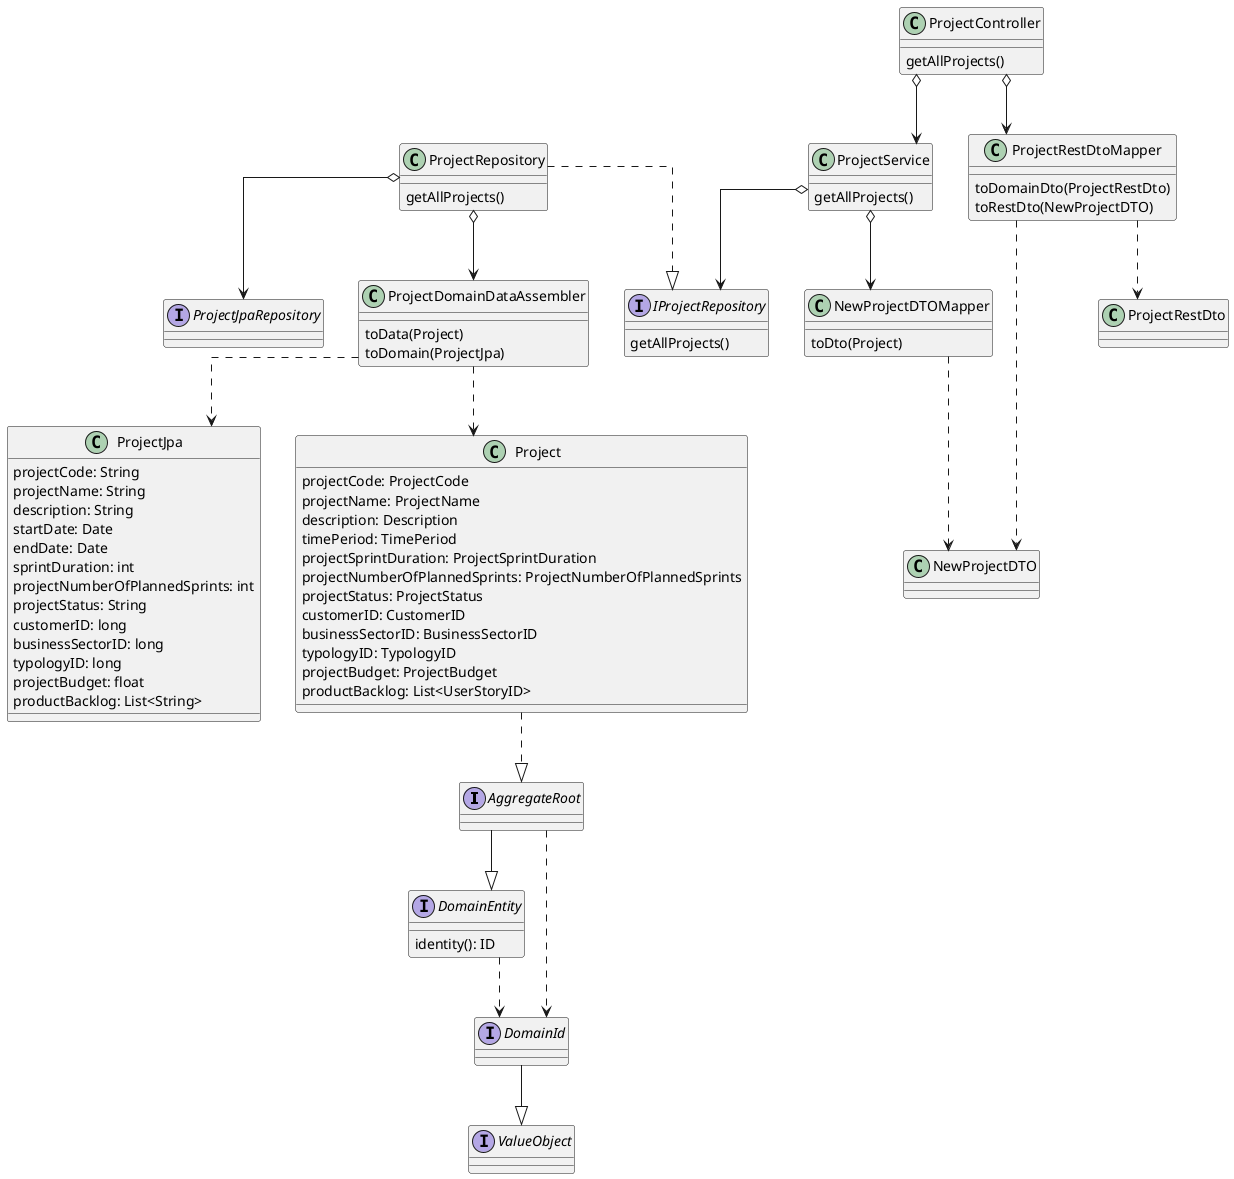 @startuml
top to bottom direction
skinparam linetype ortho
'Interfaces
interface AggregateRoot

interface DomainEntity {
identity(): ID
}
interface DomainId

interface ValueObject

interface IProjectRepository  {
getAllProjects()
}

interface ProjectJpaRepository

'Classes
class NewProjectDTO

class NewProjectDTOMapper {
toDto(Project)
}
class ProjectController {
getAllProjects()
}
class Project {
   projectCode: ProjectCode
   projectName: ProjectName
   description: Description
   timePeriod: TimePeriod
   projectSprintDuration: ProjectSprintDuration
   projectNumberOfPlannedSprints: ProjectNumberOfPlannedSprints
   projectStatus: ProjectStatus
   customerID: CustomerID
   businessSectorID: BusinessSectorID
   typologyID: TypologyID
   projectBudget: ProjectBudget
   productBacklog: List<UserStoryID>
}
class ProjectDomainDataAssembler {
toData(Project)
toDomain(ProjectJpa)
}
class ProjectJpa {
   projectCode: String
   projectName: String
   description: String
   startDate: Date
   endDate: Date
   sprintDuration: int
   projectNumberOfPlannedSprints: int
   projectStatus: String
   customerID: long
   businessSectorID: long
   typologyID: long
   projectBudget: float
   productBacklog: List<String>
}


class ProjectRepository {
getAllProjects()

}
class ProjectRestDto

class ProjectRestDtoMapper {
toDomainDto(ProjectRestDto)
toRestDto(NewProjectDTO)
}

class ProjectService {
getAllProjects()
}

'Relations

AggregateRoot                --^  DomainEntity
AggregateRoot                ..>  DomainId
DomainEntity                 ..>  DomainId
DomainId                     --^  ValueObject
NewProjectDTOMapper          ..>  NewProjectDTO
ProjectController           o-->  ProjectRestDtoMapper
ProjectController           o-->  ProjectService
Project                      ..^  AggregateRoot
ProjectDomainDataAssembler   ..>  Project
ProjectDomainDataAssembler   ..>  ProjectJpa
ProjectRepository            ..^  IProjectRepository
ProjectRepository           o--> ProjectDomainDataAssembler
ProjectRepository           o--> ProjectJpaRepository
ProjectRestDtoMapper         ..>  NewProjectDTO
ProjectRestDtoMapper         ..>  ProjectRestDto
ProjectService              o--> IProjectRepository
ProjectService              o--> NewProjectDTOMapper
@enduml